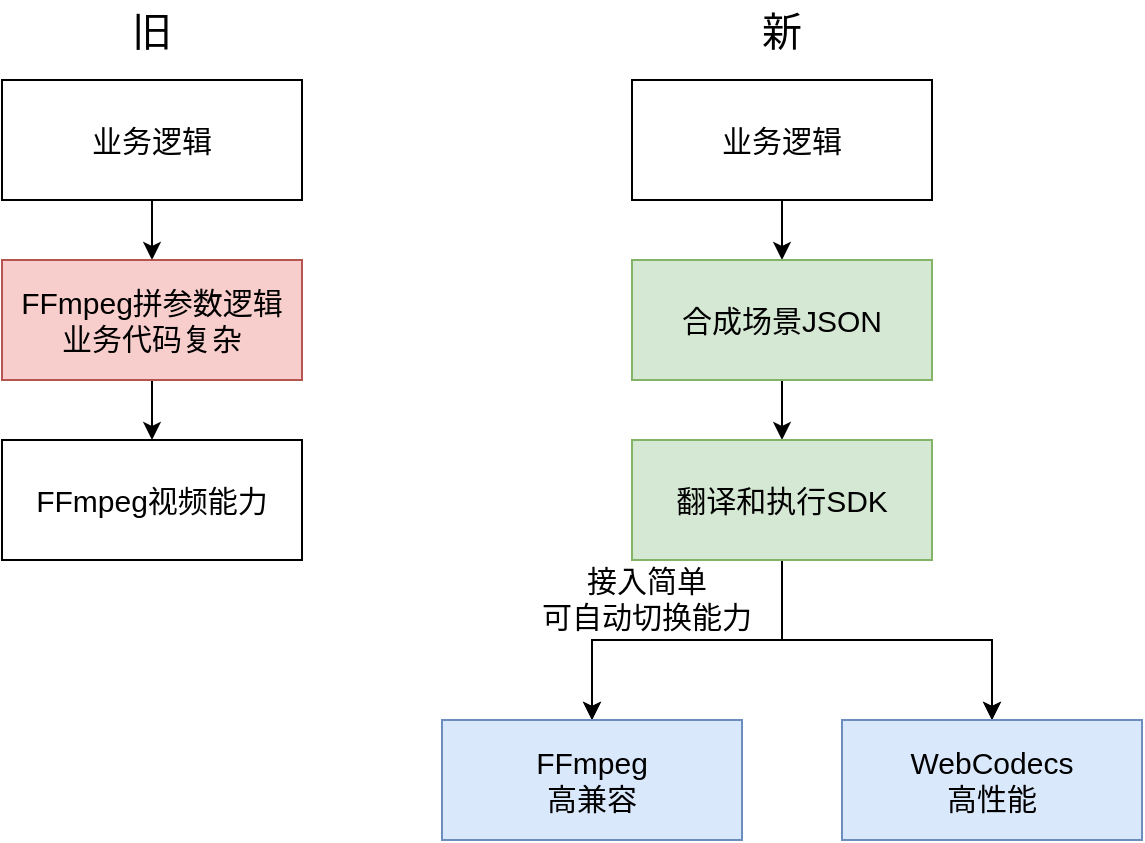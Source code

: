 <mxfile version="24.7.6">
  <diagram name="第 1 页" id="J6Jc9HVpwCQTytrT1AX0">
    <mxGraphModel dx="954" dy="592" grid="1" gridSize="10" guides="1" tooltips="1" connect="1" arrows="1" fold="1" page="1" pageScale="1" pageWidth="850" pageHeight="1100" math="0" shadow="0">
      <root>
        <mxCell id="0" />
        <mxCell id="1" parent="0" />
        <mxCell id="3VIQuk2y1fccYM4NqY5o-7" value="" style="edgeStyle=orthogonalEdgeStyle;rounded=0;orthogonalLoop=1;jettySize=auto;html=1;fontSize=15;" edge="1" parent="1" source="3VIQuk2y1fccYM4NqY5o-2" target="3VIQuk2y1fccYM4NqY5o-6">
          <mxGeometry relative="1" as="geometry" />
        </mxCell>
        <mxCell id="3VIQuk2y1fccYM4NqY5o-2" value="业务逻辑" style="rounded=0;whiteSpace=wrap;html=1;fontSize=15;" vertex="1" parent="1">
          <mxGeometry x="160" y="190" width="150" height="60" as="geometry" />
        </mxCell>
        <mxCell id="3VIQuk2y1fccYM4NqY5o-9" value="" style="edgeStyle=orthogonalEdgeStyle;rounded=0;orthogonalLoop=1;jettySize=auto;html=1;fontSize=15;" edge="1" parent="1" source="3VIQuk2y1fccYM4NqY5o-6" target="3VIQuk2y1fccYM4NqY5o-8">
          <mxGeometry relative="1" as="geometry" />
        </mxCell>
        <mxCell id="3VIQuk2y1fccYM4NqY5o-6" value="FFmpeg拼参数逻辑&lt;div&gt;业务代码复杂&lt;/div&gt;" style="whiteSpace=wrap;html=1;rounded=0;fontSize=15;fillColor=#f8cecc;strokeColor=#b85450;" vertex="1" parent="1">
          <mxGeometry x="160" y="280" width="150" height="60" as="geometry" />
        </mxCell>
        <mxCell id="3VIQuk2y1fccYM4NqY5o-8" value="FFmpeg视频能力" style="whiteSpace=wrap;html=1;rounded=0;fontSize=15;" vertex="1" parent="1">
          <mxGeometry x="160" y="370" width="150" height="60" as="geometry" />
        </mxCell>
        <mxCell id="3VIQuk2y1fccYM4NqY5o-12" value="" style="edgeStyle=orthogonalEdgeStyle;rounded=0;orthogonalLoop=1;jettySize=auto;html=1;fontSize=15;" edge="1" parent="1" source="3VIQuk2y1fccYM4NqY5o-13" target="3VIQuk2y1fccYM4NqY5o-15">
          <mxGeometry relative="1" as="geometry" />
        </mxCell>
        <mxCell id="3VIQuk2y1fccYM4NqY5o-13" value="业务逻辑" style="rounded=0;whiteSpace=wrap;html=1;fontSize=15;" vertex="1" parent="1">
          <mxGeometry x="475" y="190" width="150" height="60" as="geometry" />
        </mxCell>
        <mxCell id="3VIQuk2y1fccYM4NqY5o-14" value="" style="edgeStyle=orthogonalEdgeStyle;rounded=0;orthogonalLoop=1;jettySize=auto;html=1;fontSize=15;" edge="1" parent="1" source="3VIQuk2y1fccYM4NqY5o-15" target="3VIQuk2y1fccYM4NqY5o-16">
          <mxGeometry relative="1" as="geometry" />
        </mxCell>
        <mxCell id="3VIQuk2y1fccYM4NqY5o-15" value="合成场景JSON" style="whiteSpace=wrap;html=1;rounded=0;fontSize=15;fillColor=#d5e8d4;strokeColor=#82b366;" vertex="1" parent="1">
          <mxGeometry x="475" y="280" width="150" height="60" as="geometry" />
        </mxCell>
        <mxCell id="3VIQuk2y1fccYM4NqY5o-18" value="" style="edgeStyle=orthogonalEdgeStyle;rounded=0;orthogonalLoop=1;jettySize=auto;html=1;fontSize=15;" edge="1" parent="1" source="3VIQuk2y1fccYM4NqY5o-16" target="3VIQuk2y1fccYM4NqY5o-17">
          <mxGeometry relative="1" as="geometry" />
        </mxCell>
        <mxCell id="3VIQuk2y1fccYM4NqY5o-19" value="" style="edgeStyle=orthogonalEdgeStyle;rounded=0;orthogonalLoop=1;jettySize=auto;html=1;fontSize=15;" edge="1" parent="1" source="3VIQuk2y1fccYM4NqY5o-16" target="3VIQuk2y1fccYM4NqY5o-17">
          <mxGeometry relative="1" as="geometry" />
        </mxCell>
        <mxCell id="3VIQuk2y1fccYM4NqY5o-24" value="" style="edgeStyle=orthogonalEdgeStyle;rounded=0;orthogonalLoop=1;jettySize=auto;html=1;fontSize=15;" edge="1" parent="1" source="3VIQuk2y1fccYM4NqY5o-16" target="3VIQuk2y1fccYM4NqY5o-23">
          <mxGeometry relative="1" as="geometry" />
        </mxCell>
        <mxCell id="3VIQuk2y1fccYM4NqY5o-32" value="" style="edgeStyle=orthogonalEdgeStyle;rounded=0;orthogonalLoop=1;jettySize=auto;html=1;" edge="1" parent="1" source="3VIQuk2y1fccYM4NqY5o-16" target="3VIQuk2y1fccYM4NqY5o-23">
          <mxGeometry relative="1" as="geometry" />
        </mxCell>
        <mxCell id="3VIQuk2y1fccYM4NqY5o-16" value="翻译和执行SDK" style="whiteSpace=wrap;html=1;rounded=0;fontSize=15;fillColor=#d5e8d4;strokeColor=#82b366;" vertex="1" parent="1">
          <mxGeometry x="475" y="370" width="150" height="60" as="geometry" />
        </mxCell>
        <mxCell id="3VIQuk2y1fccYM4NqY5o-17" value="FFmpeg&lt;div&gt;高兼容&lt;/div&gt;" style="whiteSpace=wrap;html=1;rounded=0;fontSize=15;fillColor=#dae8fc;strokeColor=#6c8ebf;" vertex="1" parent="1">
          <mxGeometry x="380" y="510" width="150" height="60" as="geometry" />
        </mxCell>
        <mxCell id="3VIQuk2y1fccYM4NqY5o-23" value="WebCodecs&lt;div&gt;高性能&lt;/div&gt;" style="whiteSpace=wrap;html=1;rounded=0;fontSize=15;fillColor=#dae8fc;strokeColor=#6c8ebf;" vertex="1" parent="1">
          <mxGeometry x="580" y="510" width="150" height="60" as="geometry" />
        </mxCell>
        <mxCell id="3VIQuk2y1fccYM4NqY5o-29" value="旧" style="text;html=1;align=center;verticalAlign=middle;whiteSpace=wrap;rounded=0;fontSize=20;" vertex="1" parent="1">
          <mxGeometry x="205" y="150" width="60" height="30" as="geometry" />
        </mxCell>
        <mxCell id="3VIQuk2y1fccYM4NqY5o-30" value="新" style="text;html=1;align=center;verticalAlign=middle;whiteSpace=wrap;rounded=0;fontSize=20;" vertex="1" parent="1">
          <mxGeometry x="520" y="150" width="60" height="30" as="geometry" />
        </mxCell>
        <mxCell id="3VIQuk2y1fccYM4NqY5o-33" value="接入简单&lt;div&gt;可自动切换能力&lt;/div&gt;" style="text;html=1;align=center;verticalAlign=middle;whiteSpace=wrap;rounded=0;fontSize=15;" vertex="1" parent="1">
          <mxGeometry x="425" y="434" width="115" height="30" as="geometry" />
        </mxCell>
      </root>
    </mxGraphModel>
  </diagram>
</mxfile>
